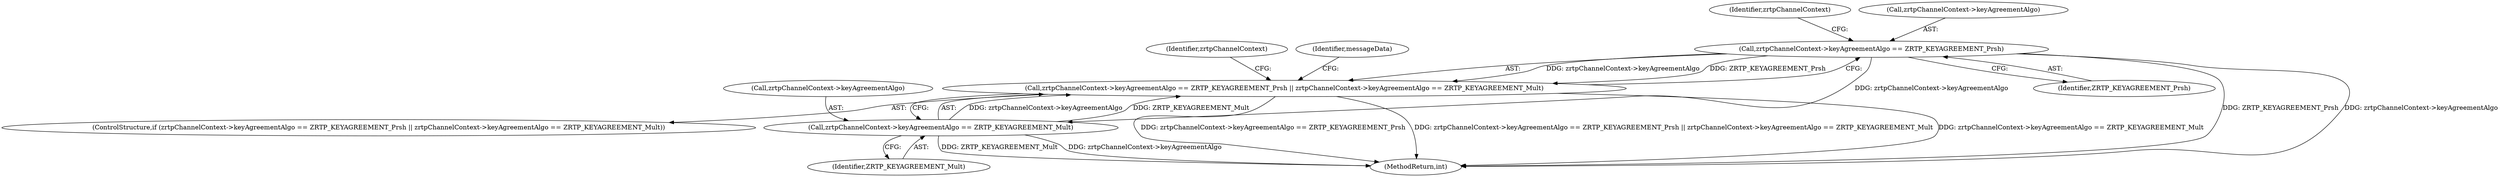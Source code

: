 digraph "0_bzrtp_bbb1e6e2f467ee4bd7b9a8c800e4f07343d7d99b@pointer" {
"1001460" [label="(Call,zrtpChannelContext->keyAgreementAlgo == ZRTP_KEYAGREEMENT_Prsh)"];
"1001459" [label="(Call,zrtpChannelContext->keyAgreementAlgo == ZRTP_KEYAGREEMENT_Prsh || zrtpChannelContext->keyAgreementAlgo == ZRTP_KEYAGREEMENT_Mult)"];
"1001465" [label="(Call,zrtpChannelContext->keyAgreementAlgo == ZRTP_KEYAGREEMENT_Mult)"];
"1001467" [label="(Identifier,zrtpChannelContext)"];
"1001458" [label="(ControlStructure,if (zrtpChannelContext->keyAgreementAlgo == ZRTP_KEYAGREEMENT_Prsh || zrtpChannelContext->keyAgreementAlgo == ZRTP_KEYAGREEMENT_Mult))"];
"1001469" [label="(Identifier,ZRTP_KEYAGREEMENT_Mult)"];
"1001669" [label="(Identifier,zrtpChannelContext)"];
"1001466" [label="(Call,zrtpChannelContext->keyAgreementAlgo)"];
"1001474" [label="(Identifier,messageData)"];
"1001464" [label="(Identifier,ZRTP_KEYAGREEMENT_Prsh)"];
"1001459" [label="(Call,zrtpChannelContext->keyAgreementAlgo == ZRTP_KEYAGREEMENT_Prsh || zrtpChannelContext->keyAgreementAlgo == ZRTP_KEYAGREEMENT_Mult)"];
"1001465" [label="(Call,zrtpChannelContext->keyAgreementAlgo == ZRTP_KEYAGREEMENT_Mult)"];
"1001461" [label="(Call,zrtpChannelContext->keyAgreementAlgo)"];
"1001966" [label="(MethodReturn,int)"];
"1001460" [label="(Call,zrtpChannelContext->keyAgreementAlgo == ZRTP_KEYAGREEMENT_Prsh)"];
"1001460" -> "1001459"  [label="AST: "];
"1001460" -> "1001464"  [label="CFG: "];
"1001461" -> "1001460"  [label="AST: "];
"1001464" -> "1001460"  [label="AST: "];
"1001467" -> "1001460"  [label="CFG: "];
"1001459" -> "1001460"  [label="CFG: "];
"1001460" -> "1001966"  [label="DDG: ZRTP_KEYAGREEMENT_Prsh"];
"1001460" -> "1001966"  [label="DDG: zrtpChannelContext->keyAgreementAlgo"];
"1001460" -> "1001459"  [label="DDG: zrtpChannelContext->keyAgreementAlgo"];
"1001460" -> "1001459"  [label="DDG: ZRTP_KEYAGREEMENT_Prsh"];
"1001460" -> "1001465"  [label="DDG: zrtpChannelContext->keyAgreementAlgo"];
"1001459" -> "1001458"  [label="AST: "];
"1001459" -> "1001465"  [label="CFG: "];
"1001465" -> "1001459"  [label="AST: "];
"1001474" -> "1001459"  [label="CFG: "];
"1001669" -> "1001459"  [label="CFG: "];
"1001459" -> "1001966"  [label="DDG: zrtpChannelContext->keyAgreementAlgo == ZRTP_KEYAGREEMENT_Prsh"];
"1001459" -> "1001966"  [label="DDG: zrtpChannelContext->keyAgreementAlgo == ZRTP_KEYAGREEMENT_Prsh || zrtpChannelContext->keyAgreementAlgo == ZRTP_KEYAGREEMENT_Mult"];
"1001459" -> "1001966"  [label="DDG: zrtpChannelContext->keyAgreementAlgo == ZRTP_KEYAGREEMENT_Mult"];
"1001465" -> "1001459"  [label="DDG: zrtpChannelContext->keyAgreementAlgo"];
"1001465" -> "1001459"  [label="DDG: ZRTP_KEYAGREEMENT_Mult"];
"1001465" -> "1001469"  [label="CFG: "];
"1001466" -> "1001465"  [label="AST: "];
"1001469" -> "1001465"  [label="AST: "];
"1001465" -> "1001966"  [label="DDG: ZRTP_KEYAGREEMENT_Mult"];
"1001465" -> "1001966"  [label="DDG: zrtpChannelContext->keyAgreementAlgo"];
}
